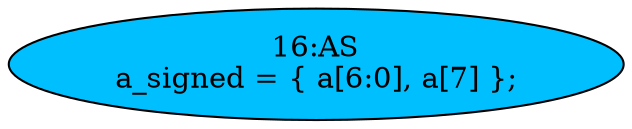 strict digraph "" {
	node [label="\N"];
	"16:AS"	[ast="<pyverilog.vparser.ast.Assign object at 0x7fc7a82a0190>",
		def_var="['a_signed']",
		fillcolor=deepskyblue,
		label="16:AS
a_signed = { a[6:0], a[7] };",
		statements="[]",
		style=filled,
		typ=Assign,
		use_var="['a', 'a']"];
}
